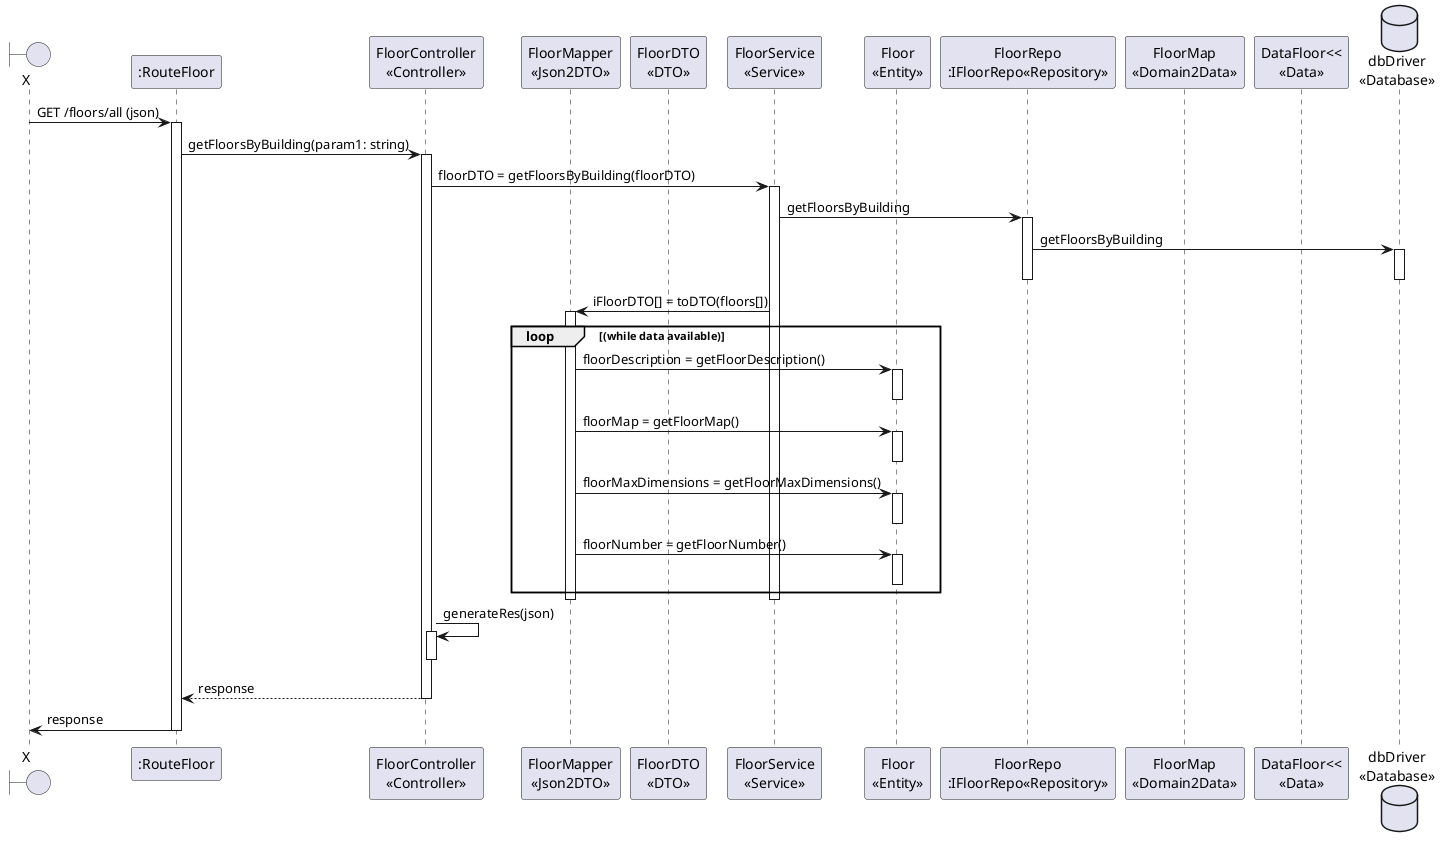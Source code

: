 @startuml
boundary X
participant ":RouteFloor" as ROUTE
participant "FloorController\n<<Controller>>" as CTRL
participant "FloorMapper\n<<Json2DTO>>" as MAPPER
participant "FloorDTO\n<<DTO>>" as DTO
participant "FloorService\n<<Service>>" as SRV
participant "Floor\n<<Entity>>" as ENTITY
participant "FloorRepo\n:IFloorRepo<<Repository>>" as REPO
participant "FloorMap\n<<Domain2Data>>" as MAPPER2
participant "DataFloor<<\n<<Data>>" as DATA
database "dbDriver\n<<Database>>" as DB

X -> ROUTE : GET /floors/all (json)
activate ROUTE
ROUTE -> CTRL : getFloorsByBuilding(param1: string)
    activate CTRL


    CTRL -> SRV : floorDTO = getFloorsByBuilding(floorDTO)
        activate SRV

        SRV -> REPO : getFloorsByBuilding
            activate REPO



            REPO -> DB : getFloorsByBuilding
                activate DB
                deactivate DB

            deactivate REPO
        SRV -> MAPPER : iFloorDTO[] = toDTO(floors[])
        activate MAPPER
          loop (while data available)
               MAPPER -> ENTITY : floorDescription = getFloorDescription()
                              activate ENTITY
                              deactivate ENTITY
                          MAPPER -> ENTITY : floorMap = getFloorMap()
                              activate ENTITY
                              deactivate ENTITY
                       MAPPER -> ENTITY : floorMaxDimensions = getFloorMaxDimensions()
                              activate ENTITY
                              deactivate ENTITY
                          MAPPER -> ENTITY : floorNumber = getFloorNumber()
                              activate ENTITY
                              deactivate ENTITY
          end loop
            deactivate MAPPER
        deactivate SRV
    CTRL -> CTRL : generateRes(json)
        activate CTRL
        deactivate CTRL

    CTRL --> ROUTE : response
    deactivate CTRL
    ROUTE -> X : response
deactivate ROUTE

@enduml
